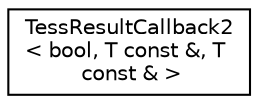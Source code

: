 digraph "Graphical Class Hierarchy"
{
 // LATEX_PDF_SIZE
  edge [fontname="Helvetica",fontsize="10",labelfontname="Helvetica",labelfontsize="10"];
  node [fontname="Helvetica",fontsize="10",shape=record];
  rankdir="LR";
  Node0 [label="TessResultCallback2\l\< bool, T const &, T\l const & \>",height=0.2,width=0.4,color="black", fillcolor="white", style="filled",URL="$class_tess_result_callback2.html",tooltip=" "];
}
